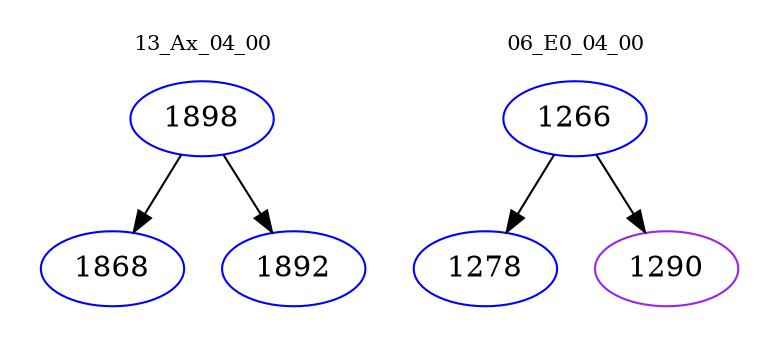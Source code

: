 digraph{
subgraph cluster_0 {
color = white
label = "13_Ax_04_00";
fontsize=10;
T0_1898 [label="1898", color="blue"]
T0_1898 -> T0_1868 [color="black"]
T0_1868 [label="1868", color="blue"]
T0_1898 -> T0_1892 [color="black"]
T0_1892 [label="1892", color="blue"]
}
subgraph cluster_1 {
color = white
label = "06_E0_04_00";
fontsize=10;
T1_1266 [label="1266", color="blue"]
T1_1266 -> T1_1278 [color="black"]
T1_1278 [label="1278", color="blue"]
T1_1266 -> T1_1290 [color="black"]
T1_1290 [label="1290", color="purple"]
}
}
